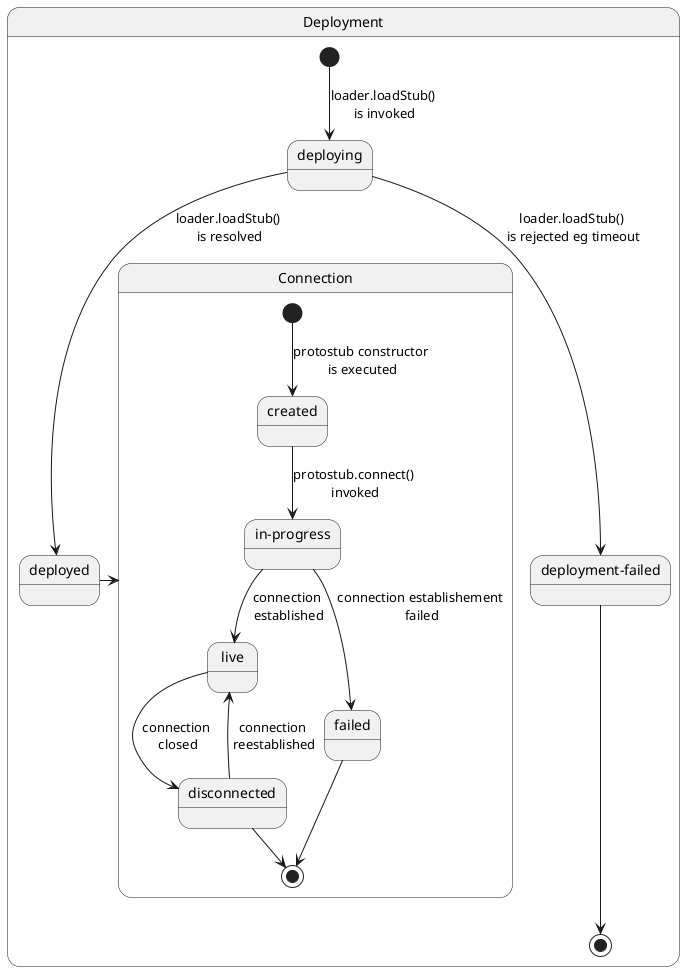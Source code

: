 @startuml

state Deployment {
  state "deployment-failed" as deploymentError
  [*] --> deploying : loader.loadStub()\n is invoked

  deploying --> deployed : loader.loadStub()\n is resolved
  deploying --> deploymentError : loader.loadStub()\n is rejected eg timeout
  deploymentError --> [*]
  deployed -right-> Connection
}

state Connection {
  state "in-progress" as inprogress

  [*] --> created : protostub constructor\n is executed
  created --> inprogress : protostub.connect()\n invoked
  inprogress --> live : connection\n established
  inprogress --> failed : connection establishement\n failed
  live --> disconnected : connection\n closed
  disconnected --> live : connection\n reestablished
  disconnected --> [*]
  failed --> [*]
}

@enduml
